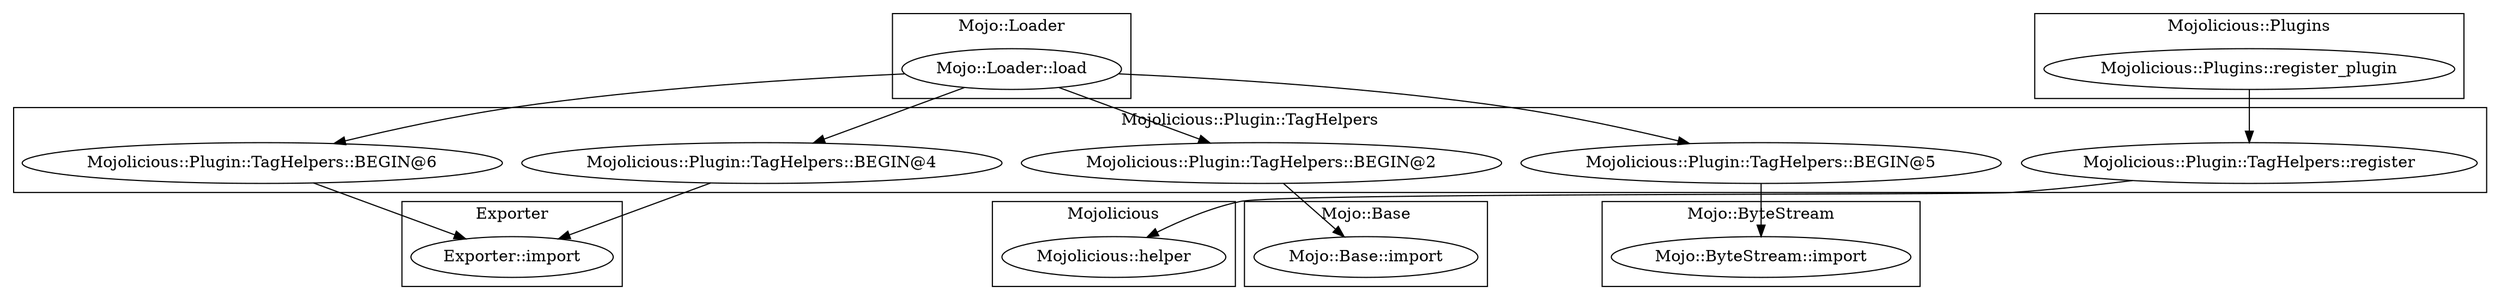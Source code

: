 digraph {
graph [overlap=false]
subgraph cluster_Mojo_ByteStream {
	label="Mojo::ByteStream";
	"Mojo::ByteStream::import";
}
subgraph cluster_Exporter {
	label="Exporter";
	"Exporter::import";
}
subgraph cluster_Mojolicious_Plugin_TagHelpers {
	label="Mojolicious::Plugin::TagHelpers";
	"Mojolicious::Plugin::TagHelpers::BEGIN@6";
	"Mojolicious::Plugin::TagHelpers::register";
	"Mojolicious::Plugin::TagHelpers::BEGIN@2";
	"Mojolicious::Plugin::TagHelpers::BEGIN@5";
	"Mojolicious::Plugin::TagHelpers::BEGIN@4";
}
subgraph cluster_Mojo_Base {
	label="Mojo::Base";
	"Mojo::Base::import";
}
subgraph cluster_Mojo_Loader {
	label="Mojo::Loader";
	"Mojo::Loader::load";
}
subgraph cluster_Mojolicious_Plugins {
	label="Mojolicious::Plugins";
	"Mojolicious::Plugins::register_plugin";
}
subgraph cluster_Mojolicious {
	label="Mojolicious";
	"Mojolicious::helper";
}
"Mojolicious::Plugin::TagHelpers::BEGIN@6" -> "Exporter::import";
"Mojolicious::Plugin::TagHelpers::BEGIN@4" -> "Exporter::import";
"Mojo::Loader::load" -> "Mojolicious::Plugin::TagHelpers::BEGIN@6";
"Mojo::Loader::load" -> "Mojolicious::Plugin::TagHelpers::BEGIN@5";
"Mojolicious::Plugin::TagHelpers::BEGIN@5" -> "Mojo::ByteStream::import";
"Mojolicious::Plugin::TagHelpers::BEGIN@2" -> "Mojo::Base::import";
"Mojo::Loader::load" -> "Mojolicious::Plugin::TagHelpers::BEGIN@4";
"Mojo::Loader::load" -> "Mojolicious::Plugin::TagHelpers::BEGIN@2";
"Mojolicious::Plugin::TagHelpers::register" -> "Mojolicious::helper";
"Mojolicious::Plugins::register_plugin" -> "Mojolicious::Plugin::TagHelpers::register";
}

